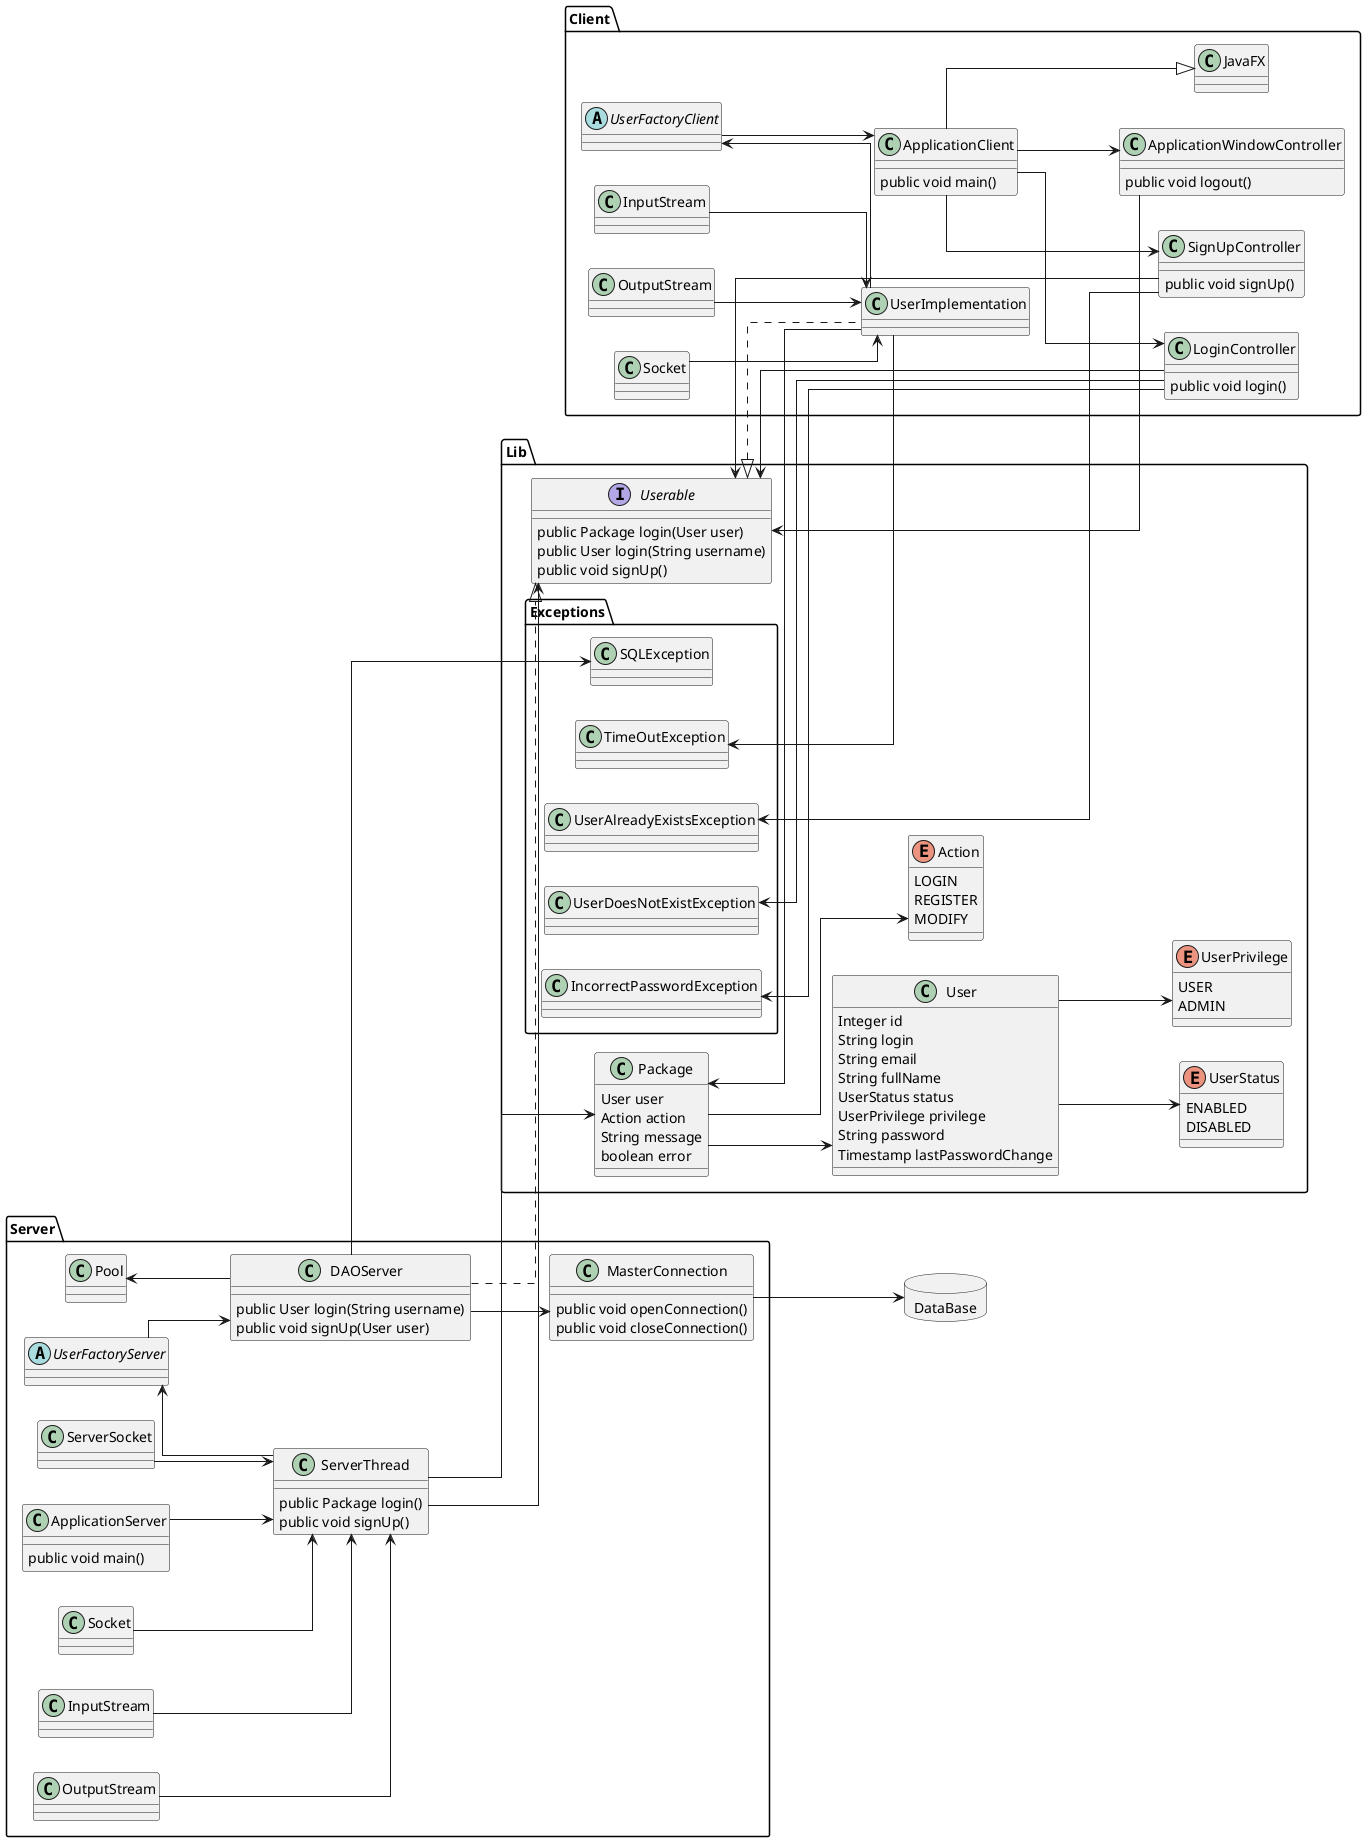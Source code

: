 @startuml
left to right direction
skinparam linetype ortho

package Server {
	class ApplicationServer {
		public void main()
	}
	
	class ServerThread {
		public Package login()
		public void signUp()
	}
	
	abstract UserFactoryServer {
		
	}
	
	class Pool {
		
	}
	
	class DAOServer {
		public User login(String username)
		public void signUp(User user)
	}
	
	class MasterConnection {
		public void openConnection()
		public void closeConnection()
	}

	class Server.Socket{}
	class Server.InputStream{}
	class Server.OutputStream{}
}

package Client {
	class JavaFX {
		
	}

	class ApplicationClient {
		public void main()
	}

	class LoginController {
		public void login()
	}
	
	class SignUpController {
		public void signUp()
	}
	
	class ApplicationWindowController {
		public void logout()
	}
	
	class UserImplementation {
		
	}
	
	abstract UserFactoryClient {
		
	}

	class Client.Socket{}
	class Client.InputStream{}
	class Client.OutputStream{}
}

package DataBase <<Database>> {
	
}

package Lib {
	enum Action {
		LOGIN
		REGISTER
		MODIFY
	}
	
	class Package {
		User user
		Action action
		String message
		boolean error
	}

	interface Userable {
		public Package login(User user)
		public User login(String username)
		public void signUp()
	}
	
	class User {
		Integer id
		String login
		String email
		String fullName
		UserStatus status
		UserPrivilege privilege
		String password
		Timestamp lastPasswordChange
	}
	
	enum UserStatus {
		ENABLED
		DISABLED
	}
	
	enum UserPrivilege {
		USER
		ADMIN
	}

	package Exceptions {
		class SQLException{}
		class UserDoesNotExistException{}
		class IncorrectPasswordException{}
		class TimeOutException{}
		class UserAlreadyExistsException{}
	}

}

UserImplementation --> Package

Package --> Action

Userable <-- LoginController
Userable <-- SignUpController
Userable <-- ApplicationWindowController

Userable <|.. UserImplementation

Pool <-- DAOServer
DAOServer --> MasterConnection
MasterConnection --> DataBase
UserFactoryServer <-- ServerThread
UserFactoryServer --> DAOServer
DAOServer ..|> Userable
ServerThread --> Userable
ServerThread --> Package
ApplicationServer --> ServerThread

ApplicationClient --> ApplicationWindowController
ApplicationClient --> SignUpController
ApplicationClient --> LoginController

UserFactoryClient <-- UserImplementation
UserFactoryClient --> ApplicationClient

ApplicationClient --|> JavaFX

Server.Socket --> 		ServerThread
Server.ServerSocket --> ServerThread
Server.InputStream --> 	ServerThread
Server.OutputStream -->	ServerThread

Client.Socket --> UserImplementation
Client.InputStream --> UserImplementation
Client.OutputStream --> UserImplementation

SQLException 		<-- DAOServer
TimeOutException 	<-- UserImplementation
UserAlreadyExistsException <-- SignUpController
UserDoesNotExistException <-- LoginController
IncorrectPasswordException <-- LoginController

Package --> User
User --> UserPrivilege
User --> UserStatus

@enduml
